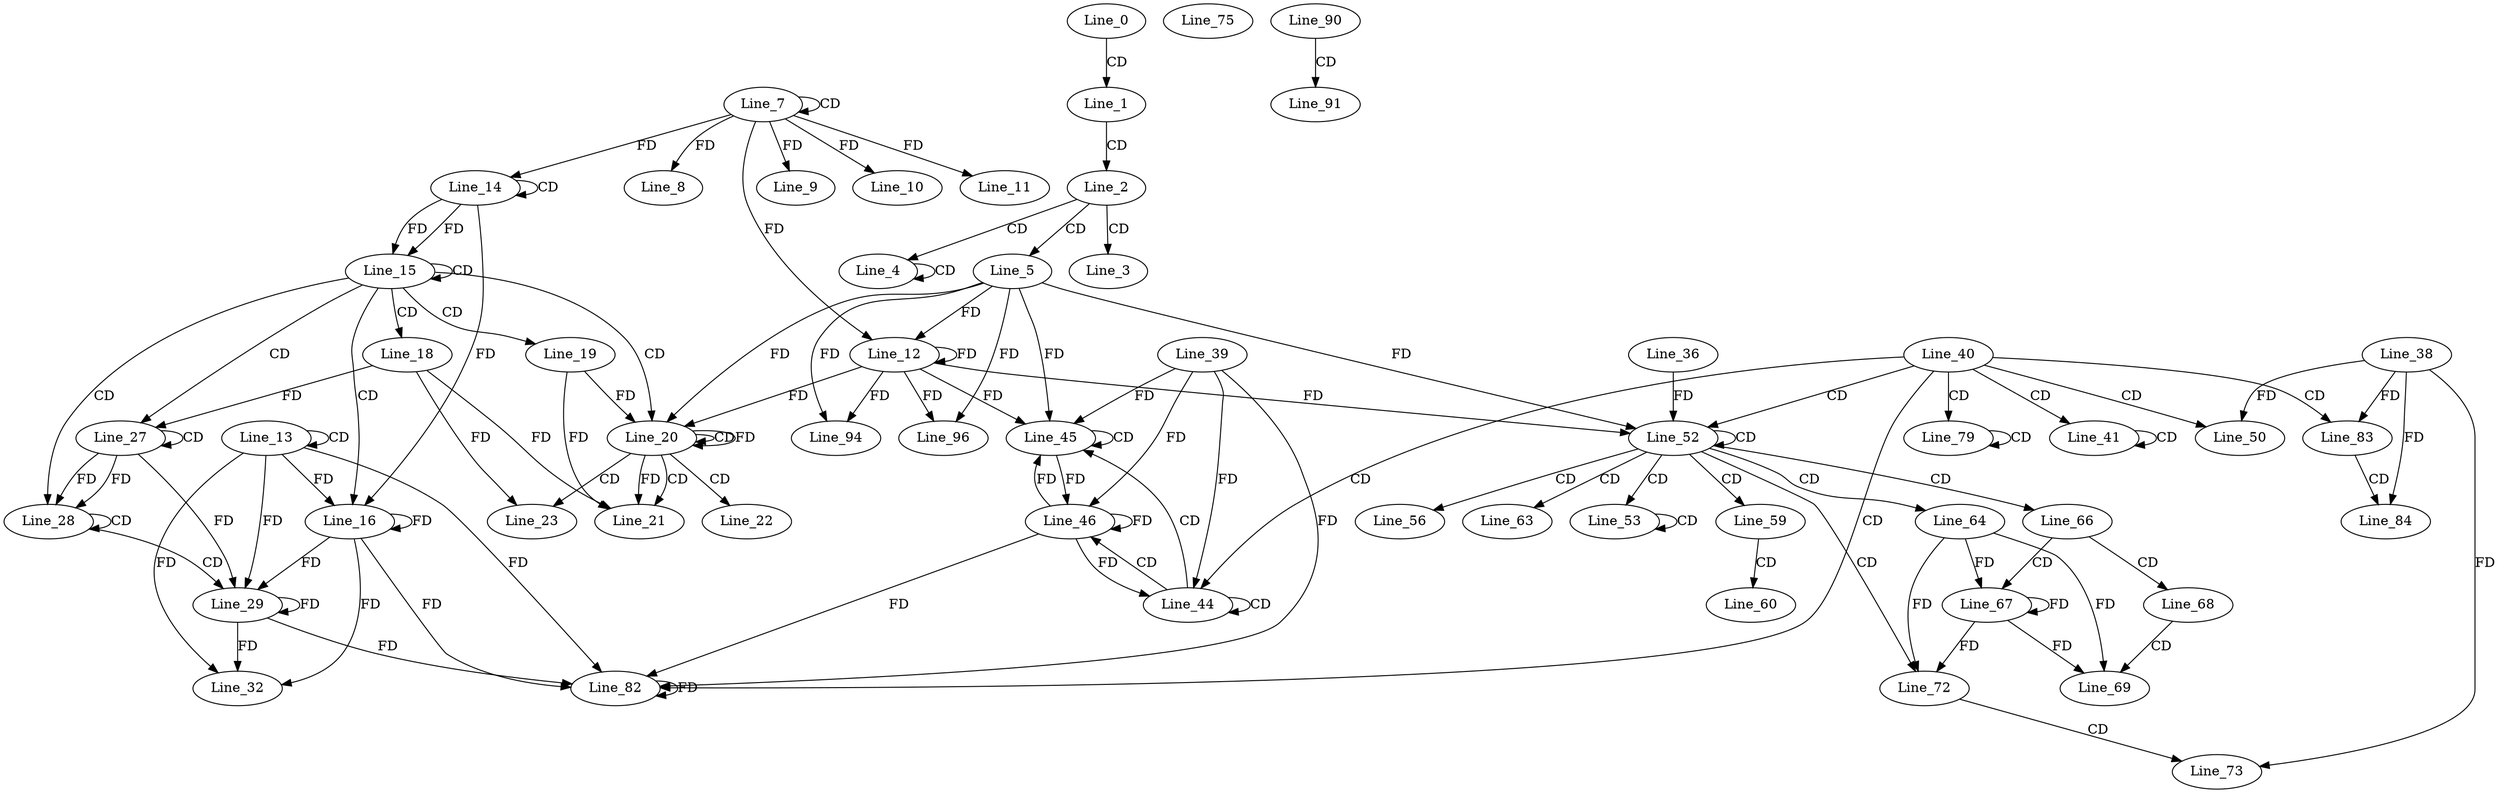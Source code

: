 digraph G {
  Line_0;
  Line_1;
  Line_2;
  Line_3;
  Line_4;
  Line_4;
  Line_5;
  Line_7;
  Line_7;
  Line_8;
  Line_9;
  Line_10;
  Line_11;
  Line_12;
  Line_12;
  Line_13;
  Line_13;
  Line_14;
  Line_14;
  Line_15;
  Line_15;
  Line_16;
  Line_16;
  Line_16;
  Line_18;
  Line_19;
  Line_20;
  Line_20;
  Line_20;
  Line_21;
  Line_22;
  Line_23;
  Line_23;
  Line_23;
  Line_23;
  Line_23;
  Line_27;
  Line_27;
  Line_27;
  Line_28;
  Line_28;
  Line_29;
  Line_29;
  Line_29;
  Line_32;
  Line_40;
  Line_41;
  Line_41;
  Line_44;
  Line_39;
  Line_45;
  Line_45;
  Line_46;
  Line_50;
  Line_38;
  Line_50;
  Line_52;
  Line_52;
  Line_36;
  Line_53;
  Line_53;
  Line_56;
  Line_59;
  Line_60;
  Line_63;
  Line_64;
  Line_66;
  Line_67;
  Line_68;
  Line_69;
  Line_72;
  Line_73;
  Line_75;
  Line_79;
  Line_79;
  Line_82;
  Line_83;
  Line_83;
  Line_84;
  Line_84;
  Line_90;
  Line_91;
  Line_94;
  Line_96;
  Line_0 -> Line_1 [ label="CD" ];
  Line_1 -> Line_2 [ label="CD" ];
  Line_2 -> Line_3 [ label="CD" ];
  Line_2 -> Line_4 [ label="CD" ];
  Line_4 -> Line_4 [ label="CD" ];
  Line_2 -> Line_5 [ label="CD" ];
  Line_7 -> Line_7 [ label="CD" ];
  Line_7 -> Line_8 [ label="FD" ];
  Line_7 -> Line_9 [ label="FD" ];
  Line_7 -> Line_10 [ label="FD" ];
  Line_7 -> Line_11 [ label="FD" ];
  Line_5 -> Line_12 [ label="FD" ];
  Line_12 -> Line_12 [ label="FD" ];
  Line_7 -> Line_12 [ label="FD" ];
  Line_13 -> Line_13 [ label="CD" ];
  Line_14 -> Line_14 [ label="CD" ];
  Line_7 -> Line_14 [ label="FD" ];
  Line_14 -> Line_15 [ label="FD" ];
  Line_15 -> Line_15 [ label="CD" ];
  Line_14 -> Line_15 [ label="FD" ];
  Line_15 -> Line_16 [ label="CD" ];
  Line_13 -> Line_16 [ label="FD" ];
  Line_16 -> Line_16 [ label="FD" ];
  Line_14 -> Line_16 [ label="FD" ];
  Line_15 -> Line_18 [ label="CD" ];
  Line_15 -> Line_19 [ label="CD" ];
  Line_15 -> Line_20 [ label="CD" ];
  Line_20 -> Line_20 [ label="CD" ];
  Line_20 -> Line_20 [ label="FD" ];
  Line_19 -> Line_20 [ label="FD" ];
  Line_5 -> Line_20 [ label="FD" ];
  Line_12 -> Line_20 [ label="FD" ];
  Line_20 -> Line_21 [ label="CD" ];
  Line_18 -> Line_21 [ label="FD" ];
  Line_20 -> Line_21 [ label="FD" ];
  Line_19 -> Line_21 [ label="FD" ];
  Line_20 -> Line_22 [ label="CD" ];
  Line_20 -> Line_23 [ label="CD" ];
  Line_18 -> Line_23 [ label="FD" ];
  Line_15 -> Line_27 [ label="CD" ];
  Line_27 -> Line_27 [ label="CD" ];
  Line_18 -> Line_27 [ label="FD" ];
  Line_15 -> Line_28 [ label="CD" ];
  Line_27 -> Line_28 [ label="FD" ];
  Line_28 -> Line_28 [ label="CD" ];
  Line_27 -> Line_28 [ label="FD" ];
  Line_28 -> Line_29 [ label="CD" ];
  Line_13 -> Line_29 [ label="FD" ];
  Line_16 -> Line_29 [ label="FD" ];
  Line_29 -> Line_29 [ label="FD" ];
  Line_27 -> Line_29 [ label="FD" ];
  Line_13 -> Line_32 [ label="FD" ];
  Line_16 -> Line_32 [ label="FD" ];
  Line_29 -> Line_32 [ label="FD" ];
  Line_40 -> Line_41 [ label="CD" ];
  Line_41 -> Line_41 [ label="CD" ];
  Line_40 -> Line_44 [ label="CD" ];
  Line_44 -> Line_44 [ label="CD" ];
  Line_39 -> Line_44 [ label="FD" ];
  Line_44 -> Line_45 [ label="CD" ];
  Line_45 -> Line_45 [ label="CD" ];
  Line_5 -> Line_45 [ label="FD" ];
  Line_12 -> Line_45 [ label="FD" ];
  Line_39 -> Line_45 [ label="FD" ];
  Line_44 -> Line_46 [ label="CD" ];
  Line_46 -> Line_46 [ label="FD" ];
  Line_39 -> Line_46 [ label="FD" ];
  Line_45 -> Line_46 [ label="FD" ];
  Line_40 -> Line_50 [ label="CD" ];
  Line_38 -> Line_50 [ label="FD" ];
  Line_40 -> Line_52 [ label="CD" ];
  Line_52 -> Line_52 [ label="CD" ];
  Line_5 -> Line_52 [ label="FD" ];
  Line_12 -> Line_52 [ label="FD" ];
  Line_36 -> Line_52 [ label="FD" ];
  Line_52 -> Line_53 [ label="CD" ];
  Line_53 -> Line_53 [ label="CD" ];
  Line_52 -> Line_56 [ label="CD" ];
  Line_52 -> Line_59 [ label="CD" ];
  Line_59 -> Line_60 [ label="CD" ];
  Line_52 -> Line_63 [ label="CD" ];
  Line_52 -> Line_64 [ label="CD" ];
  Line_52 -> Line_66 [ label="CD" ];
  Line_66 -> Line_67 [ label="CD" ];
  Line_64 -> Line_67 [ label="FD" ];
  Line_67 -> Line_67 [ label="FD" ];
  Line_66 -> Line_68 [ label="CD" ];
  Line_68 -> Line_69 [ label="CD" ];
  Line_64 -> Line_69 [ label="FD" ];
  Line_67 -> Line_69 [ label="FD" ];
  Line_52 -> Line_72 [ label="CD" ];
  Line_64 -> Line_72 [ label="FD" ];
  Line_67 -> Line_72 [ label="FD" ];
  Line_72 -> Line_73 [ label="CD" ];
  Line_38 -> Line_73 [ label="FD" ];
  Line_40 -> Line_79 [ label="CD" ];
  Line_79 -> Line_79 [ label="CD" ];
  Line_40 -> Line_82 [ label="CD" ];
  Line_46 -> Line_82 [ label="FD" ];
  Line_82 -> Line_82 [ label="FD" ];
  Line_39 -> Line_82 [ label="FD" ];
  Line_13 -> Line_82 [ label="FD" ];
  Line_16 -> Line_82 [ label="FD" ];
  Line_29 -> Line_82 [ label="FD" ];
  Line_40 -> Line_83 [ label="CD" ];
  Line_38 -> Line_83 [ label="FD" ];
  Line_83 -> Line_84 [ label="CD" ];
  Line_38 -> Line_84 [ label="FD" ];
  Line_90 -> Line_91 [ label="CD" ];
  Line_5 -> Line_94 [ label="FD" ];
  Line_12 -> Line_94 [ label="FD" ];
  Line_5 -> Line_96 [ label="FD" ];
  Line_12 -> Line_96 [ label="FD" ];
  Line_46 -> Line_44 [ label="FD" ];
  Line_46 -> Line_45 [ label="FD" ];
}
